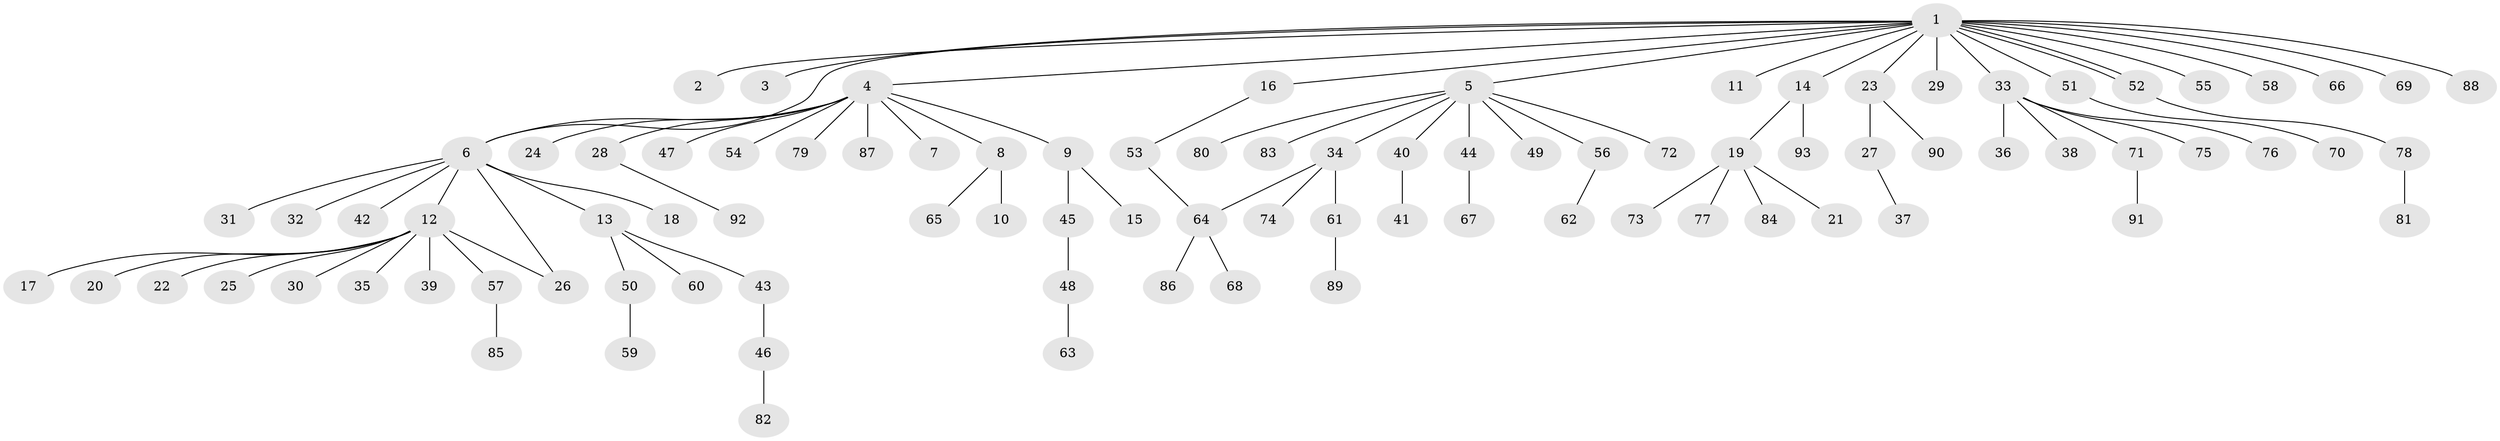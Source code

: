 // coarse degree distribution, {1: 0.75, 14: 0.03571428571428571, 4: 0.10714285714285714, 2: 0.07142857142857142, 7: 0.03571428571428571}
// Generated by graph-tools (version 1.1) at 2025/36/03/04/25 23:36:57]
// undirected, 93 vertices, 96 edges
graph export_dot {
  node [color=gray90,style=filled];
  1;
  2;
  3;
  4;
  5;
  6;
  7;
  8;
  9;
  10;
  11;
  12;
  13;
  14;
  15;
  16;
  17;
  18;
  19;
  20;
  21;
  22;
  23;
  24;
  25;
  26;
  27;
  28;
  29;
  30;
  31;
  32;
  33;
  34;
  35;
  36;
  37;
  38;
  39;
  40;
  41;
  42;
  43;
  44;
  45;
  46;
  47;
  48;
  49;
  50;
  51;
  52;
  53;
  54;
  55;
  56;
  57;
  58;
  59;
  60;
  61;
  62;
  63;
  64;
  65;
  66;
  67;
  68;
  69;
  70;
  71;
  72;
  73;
  74;
  75;
  76;
  77;
  78;
  79;
  80;
  81;
  82;
  83;
  84;
  85;
  86;
  87;
  88;
  89;
  90;
  91;
  92;
  93;
  1 -- 2;
  1 -- 3;
  1 -- 4;
  1 -- 5;
  1 -- 6;
  1 -- 11;
  1 -- 14;
  1 -- 16;
  1 -- 23;
  1 -- 29;
  1 -- 33;
  1 -- 51;
  1 -- 52;
  1 -- 52;
  1 -- 55;
  1 -- 58;
  1 -- 66;
  1 -- 69;
  1 -- 88;
  4 -- 6;
  4 -- 7;
  4 -- 8;
  4 -- 9;
  4 -- 24;
  4 -- 28;
  4 -- 47;
  4 -- 54;
  4 -- 79;
  4 -- 87;
  5 -- 34;
  5 -- 40;
  5 -- 44;
  5 -- 49;
  5 -- 56;
  5 -- 72;
  5 -- 80;
  5 -- 83;
  6 -- 12;
  6 -- 13;
  6 -- 18;
  6 -- 26;
  6 -- 31;
  6 -- 32;
  6 -- 42;
  8 -- 10;
  8 -- 65;
  9 -- 15;
  9 -- 45;
  12 -- 17;
  12 -- 20;
  12 -- 22;
  12 -- 25;
  12 -- 26;
  12 -- 30;
  12 -- 35;
  12 -- 39;
  12 -- 57;
  13 -- 43;
  13 -- 50;
  13 -- 60;
  14 -- 19;
  14 -- 93;
  16 -- 53;
  19 -- 21;
  19 -- 73;
  19 -- 77;
  19 -- 84;
  23 -- 27;
  23 -- 90;
  27 -- 37;
  28 -- 92;
  33 -- 36;
  33 -- 38;
  33 -- 71;
  33 -- 75;
  33 -- 76;
  34 -- 61;
  34 -- 64;
  34 -- 74;
  40 -- 41;
  43 -- 46;
  44 -- 67;
  45 -- 48;
  46 -- 82;
  48 -- 63;
  50 -- 59;
  51 -- 70;
  52 -- 78;
  53 -- 64;
  56 -- 62;
  57 -- 85;
  61 -- 89;
  64 -- 68;
  64 -- 86;
  71 -- 91;
  78 -- 81;
}
